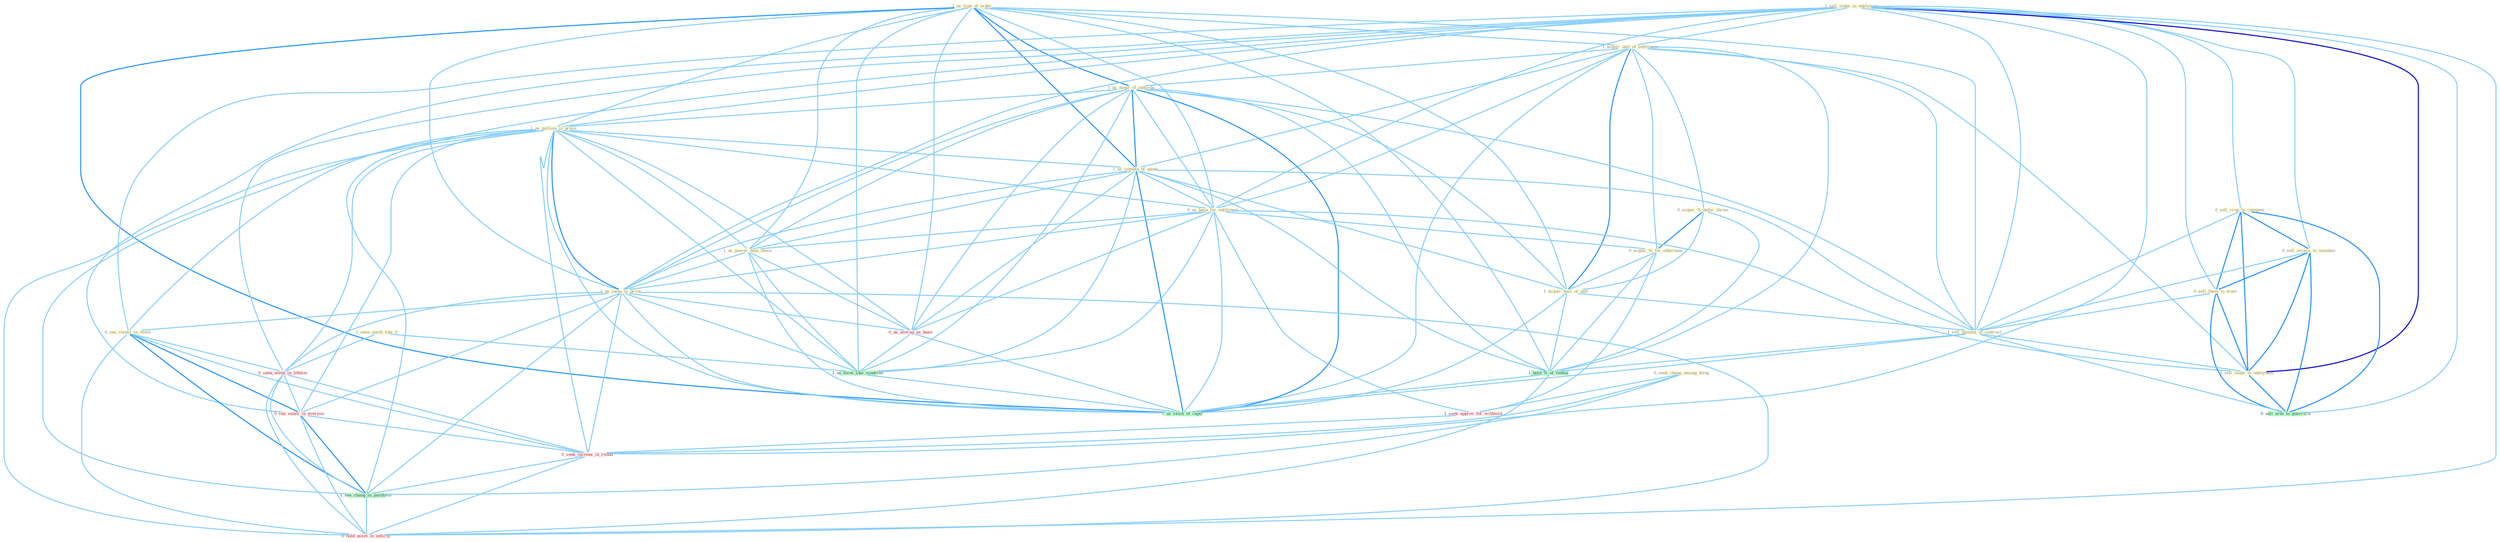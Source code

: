 Graph G{ 
    node
    [shape=polygon,style=filled,width=.5,height=.06,color="#BDFCC9",fixedsize=true,fontsize=4,
    fontcolor="#2f4f4f"];
    {node
    [color="#ffffe0", fontcolor="#8b7d6b"] "1_us_type_of_order " "1_sell_stake_in_entitynam " "1_acquir_unit_of_entitynam " "0_seek_chang_among_thing " "1_us_name_of_individu " "1_us_million_in_proce " "0_sell_crop_to_compani " "0_acquir_%_befor_throw " "0_sell_access_to_member " "1_us_combin_of_quota " "0_us_base_for_entitynam " "1_us_power_than_those " "0_sell_them_to_trust " "0_acquir_%_for_othernum " "1_seen_anyth_like_it " "1_us_jump_in_price " "1_acquir_busi_of_unit " "0_see_volatil_in_stock " "1_sell_amount_of_contract " "0_sell_stake_to_entitynam "}
{node [color="#fff0f5", fontcolor="#b22222"] "0_seen_event_in_lifetim " "0_us_averag_as_base " "1_seek_approv_for_withhold " "0_see_vaniti_in_everyon " "0_seek_increas_in_round " "0_hold_asset_in_anticip "}
edge [color="#B0E2FF"];

	"1_us_type_of_order " -- "1_acquir_unit_of_entitynam " [w="1", color="#87cefa" ];
	"1_us_type_of_order " -- "1_us_name_of_individu " [w="2", color="#1e90ff" , len=0.8];
	"1_us_type_of_order " -- "1_us_million_in_proce " [w="1", color="#87cefa" ];
	"1_us_type_of_order " -- "1_us_combin_of_quota " [w="2", color="#1e90ff" , len=0.8];
	"1_us_type_of_order " -- "0_us_base_for_entitynam " [w="1", color="#87cefa" ];
	"1_us_type_of_order " -- "1_us_power_than_those " [w="1", color="#87cefa" ];
	"1_us_type_of_order " -- "1_us_jump_in_price " [w="1", color="#87cefa" ];
	"1_us_type_of_order " -- "1_acquir_busi_of_unit " [w="1", color="#87cefa" ];
	"1_us_type_of_order " -- "1_sell_amount_of_contract " [w="1", color="#87cefa" ];
	"1_us_type_of_order " -- "0_us_averag_as_base " [w="1", color="#87cefa" ];
	"1_us_type_of_order " -- "1_us_term_like_syndrom " [w="1", color="#87cefa" ];
	"1_us_type_of_order " -- "1_hold_%_of_ventur " [w="1", color="#87cefa" ];
	"1_us_type_of_order " -- "1_us_stock_of_capit " [w="2", color="#1e90ff" , len=0.8];
	"1_sell_stake_in_entitynam " -- "1_acquir_unit_of_entitynam " [w="1", color="#87cefa" ];
	"1_sell_stake_in_entitynam " -- "1_us_million_in_proce " [w="1", color="#87cefa" ];
	"1_sell_stake_in_entitynam " -- "0_sell_crop_to_compani " [w="1", color="#87cefa" ];
	"1_sell_stake_in_entitynam " -- "0_sell_access_to_member " [w="1", color="#87cefa" ];
	"1_sell_stake_in_entitynam " -- "0_us_base_for_entitynam " [w="1", color="#87cefa" ];
	"1_sell_stake_in_entitynam " -- "0_sell_them_to_trust " [w="1", color="#87cefa" ];
	"1_sell_stake_in_entitynam " -- "1_us_jump_in_price " [w="1", color="#87cefa" ];
	"1_sell_stake_in_entitynam " -- "0_see_volatil_in_stock " [w="1", color="#87cefa" ];
	"1_sell_stake_in_entitynam " -- "1_sell_amount_of_contract " [w="1", color="#87cefa" ];
	"1_sell_stake_in_entitynam " -- "0_sell_stake_to_entitynam " [w="3", color="#0000cd" , len=0.6];
	"1_sell_stake_in_entitynam " -- "0_seen_event_in_lifetim " [w="1", color="#87cefa" ];
	"1_sell_stake_in_entitynam " -- "0_see_vaniti_in_everyon " [w="1", color="#87cefa" ];
	"1_sell_stake_in_entitynam " -- "0_sell_arm_to_guerrilla " [w="1", color="#87cefa" ];
	"1_sell_stake_in_entitynam " -- "0_seek_increas_in_round " [w="1", color="#87cefa" ];
	"1_sell_stake_in_entitynam " -- "1_see_chang_in_portfolio " [w="1", color="#87cefa" ];
	"1_sell_stake_in_entitynam " -- "0_hold_asset_in_anticip " [w="1", color="#87cefa" ];
	"1_acquir_unit_of_entitynam " -- "1_us_name_of_individu " [w="1", color="#87cefa" ];
	"1_acquir_unit_of_entitynam " -- "0_acquir_%_befor_throw " [w="1", color="#87cefa" ];
	"1_acquir_unit_of_entitynam " -- "1_us_combin_of_quota " [w="1", color="#87cefa" ];
	"1_acquir_unit_of_entitynam " -- "0_us_base_for_entitynam " [w="1", color="#87cefa" ];
	"1_acquir_unit_of_entitynam " -- "0_acquir_%_for_othernum " [w="1", color="#87cefa" ];
	"1_acquir_unit_of_entitynam " -- "1_acquir_busi_of_unit " [w="2", color="#1e90ff" , len=0.8];
	"1_acquir_unit_of_entitynam " -- "1_sell_amount_of_contract " [w="1", color="#87cefa" ];
	"1_acquir_unit_of_entitynam " -- "0_sell_stake_to_entitynam " [w="1", color="#87cefa" ];
	"1_acquir_unit_of_entitynam " -- "1_hold_%_of_ventur " [w="1", color="#87cefa" ];
	"1_acquir_unit_of_entitynam " -- "1_us_stock_of_capit " [w="1", color="#87cefa" ];
	"0_seek_chang_among_thing " -- "1_seek_approv_for_withhold " [w="1", color="#87cefa" ];
	"0_seek_chang_among_thing " -- "0_seek_increas_in_round " [w="1", color="#87cefa" ];
	"0_seek_chang_among_thing " -- "1_see_chang_in_portfolio " [w="1", color="#87cefa" ];
	"1_us_name_of_individu " -- "1_us_million_in_proce " [w="1", color="#87cefa" ];
	"1_us_name_of_individu " -- "1_us_combin_of_quota " [w="2", color="#1e90ff" , len=0.8];
	"1_us_name_of_individu " -- "0_us_base_for_entitynam " [w="1", color="#87cefa" ];
	"1_us_name_of_individu " -- "1_us_power_than_those " [w="1", color="#87cefa" ];
	"1_us_name_of_individu " -- "1_us_jump_in_price " [w="1", color="#87cefa" ];
	"1_us_name_of_individu " -- "1_acquir_busi_of_unit " [w="1", color="#87cefa" ];
	"1_us_name_of_individu " -- "1_sell_amount_of_contract " [w="1", color="#87cefa" ];
	"1_us_name_of_individu " -- "0_us_averag_as_base " [w="1", color="#87cefa" ];
	"1_us_name_of_individu " -- "1_us_term_like_syndrom " [w="1", color="#87cefa" ];
	"1_us_name_of_individu " -- "1_hold_%_of_ventur " [w="1", color="#87cefa" ];
	"1_us_name_of_individu " -- "1_us_stock_of_capit " [w="2", color="#1e90ff" , len=0.8];
	"1_us_million_in_proce " -- "1_us_combin_of_quota " [w="1", color="#87cefa" ];
	"1_us_million_in_proce " -- "0_us_base_for_entitynam " [w="1", color="#87cefa" ];
	"1_us_million_in_proce " -- "1_us_power_than_those " [w="1", color="#87cefa" ];
	"1_us_million_in_proce " -- "1_us_jump_in_price " [w="2", color="#1e90ff" , len=0.8];
	"1_us_million_in_proce " -- "0_see_volatil_in_stock " [w="1", color="#87cefa" ];
	"1_us_million_in_proce " -- "0_seen_event_in_lifetim " [w="1", color="#87cefa" ];
	"1_us_million_in_proce " -- "0_us_averag_as_base " [w="1", color="#87cefa" ];
	"1_us_million_in_proce " -- "1_us_term_like_syndrom " [w="1", color="#87cefa" ];
	"1_us_million_in_proce " -- "0_see_vaniti_in_everyon " [w="1", color="#87cefa" ];
	"1_us_million_in_proce " -- "0_seek_increas_in_round " [w="1", color="#87cefa" ];
	"1_us_million_in_proce " -- "1_us_stock_of_capit " [w="1", color="#87cefa" ];
	"1_us_million_in_proce " -- "1_see_chang_in_portfolio " [w="1", color="#87cefa" ];
	"1_us_million_in_proce " -- "0_hold_asset_in_anticip " [w="1", color="#87cefa" ];
	"0_sell_crop_to_compani " -- "0_sell_access_to_member " [w="2", color="#1e90ff" , len=0.8];
	"0_sell_crop_to_compani " -- "0_sell_them_to_trust " [w="2", color="#1e90ff" , len=0.8];
	"0_sell_crop_to_compani " -- "1_sell_amount_of_contract " [w="1", color="#87cefa" ];
	"0_sell_crop_to_compani " -- "0_sell_stake_to_entitynam " [w="2", color="#1e90ff" , len=0.8];
	"0_sell_crop_to_compani " -- "0_sell_arm_to_guerrilla " [w="2", color="#1e90ff" , len=0.8];
	"0_acquir_%_befor_throw " -- "0_acquir_%_for_othernum " [w="2", color="#1e90ff" , len=0.8];
	"0_acquir_%_befor_throw " -- "1_acquir_busi_of_unit " [w="1", color="#87cefa" ];
	"0_acquir_%_befor_throw " -- "1_hold_%_of_ventur " [w="1", color="#87cefa" ];
	"0_sell_access_to_member " -- "0_sell_them_to_trust " [w="2", color="#1e90ff" , len=0.8];
	"0_sell_access_to_member " -- "1_sell_amount_of_contract " [w="1", color="#87cefa" ];
	"0_sell_access_to_member " -- "0_sell_stake_to_entitynam " [w="2", color="#1e90ff" , len=0.8];
	"0_sell_access_to_member " -- "0_sell_arm_to_guerrilla " [w="2", color="#1e90ff" , len=0.8];
	"1_us_combin_of_quota " -- "0_us_base_for_entitynam " [w="1", color="#87cefa" ];
	"1_us_combin_of_quota " -- "1_us_power_than_those " [w="1", color="#87cefa" ];
	"1_us_combin_of_quota " -- "1_us_jump_in_price " [w="1", color="#87cefa" ];
	"1_us_combin_of_quota " -- "1_acquir_busi_of_unit " [w="1", color="#87cefa" ];
	"1_us_combin_of_quota " -- "1_sell_amount_of_contract " [w="1", color="#87cefa" ];
	"1_us_combin_of_quota " -- "0_us_averag_as_base " [w="1", color="#87cefa" ];
	"1_us_combin_of_quota " -- "1_us_term_like_syndrom " [w="1", color="#87cefa" ];
	"1_us_combin_of_quota " -- "1_hold_%_of_ventur " [w="1", color="#87cefa" ];
	"1_us_combin_of_quota " -- "1_us_stock_of_capit " [w="2", color="#1e90ff" , len=0.8];
	"0_us_base_for_entitynam " -- "1_us_power_than_those " [w="1", color="#87cefa" ];
	"0_us_base_for_entitynam " -- "0_acquir_%_for_othernum " [w="1", color="#87cefa" ];
	"0_us_base_for_entitynam " -- "1_us_jump_in_price " [w="1", color="#87cefa" ];
	"0_us_base_for_entitynam " -- "0_sell_stake_to_entitynam " [w="1", color="#87cefa" ];
	"0_us_base_for_entitynam " -- "0_us_averag_as_base " [w="1", color="#87cefa" ];
	"0_us_base_for_entitynam " -- "1_us_term_like_syndrom " [w="1", color="#87cefa" ];
	"0_us_base_for_entitynam " -- "1_seek_approv_for_withhold " [w="1", color="#87cefa" ];
	"0_us_base_for_entitynam " -- "1_us_stock_of_capit " [w="1", color="#87cefa" ];
	"1_us_power_than_those " -- "1_us_jump_in_price " [w="1", color="#87cefa" ];
	"1_us_power_than_those " -- "0_us_averag_as_base " [w="1", color="#87cefa" ];
	"1_us_power_than_those " -- "1_us_term_like_syndrom " [w="1", color="#87cefa" ];
	"1_us_power_than_those " -- "1_us_stock_of_capit " [w="1", color="#87cefa" ];
	"0_sell_them_to_trust " -- "1_sell_amount_of_contract " [w="1", color="#87cefa" ];
	"0_sell_them_to_trust " -- "0_sell_stake_to_entitynam " [w="2", color="#1e90ff" , len=0.8];
	"0_sell_them_to_trust " -- "0_sell_arm_to_guerrilla " [w="2", color="#1e90ff" , len=0.8];
	"0_acquir_%_for_othernum " -- "1_acquir_busi_of_unit " [w="1", color="#87cefa" ];
	"0_acquir_%_for_othernum " -- "1_seek_approv_for_withhold " [w="1", color="#87cefa" ];
	"0_acquir_%_for_othernum " -- "1_hold_%_of_ventur " [w="1", color="#87cefa" ];
	"1_seen_anyth_like_it " -- "0_seen_event_in_lifetim " [w="1", color="#87cefa" ];
	"1_seen_anyth_like_it " -- "1_us_term_like_syndrom " [w="1", color="#87cefa" ];
	"1_us_jump_in_price " -- "0_see_volatil_in_stock " [w="1", color="#87cefa" ];
	"1_us_jump_in_price " -- "0_seen_event_in_lifetim " [w="1", color="#87cefa" ];
	"1_us_jump_in_price " -- "0_us_averag_as_base " [w="1", color="#87cefa" ];
	"1_us_jump_in_price " -- "1_us_term_like_syndrom " [w="1", color="#87cefa" ];
	"1_us_jump_in_price " -- "0_see_vaniti_in_everyon " [w="1", color="#87cefa" ];
	"1_us_jump_in_price " -- "0_seek_increas_in_round " [w="1", color="#87cefa" ];
	"1_us_jump_in_price " -- "1_us_stock_of_capit " [w="1", color="#87cefa" ];
	"1_us_jump_in_price " -- "1_see_chang_in_portfolio " [w="1", color="#87cefa" ];
	"1_us_jump_in_price " -- "0_hold_asset_in_anticip " [w="1", color="#87cefa" ];
	"1_acquir_busi_of_unit " -- "1_sell_amount_of_contract " [w="1", color="#87cefa" ];
	"1_acquir_busi_of_unit " -- "1_hold_%_of_ventur " [w="1", color="#87cefa" ];
	"1_acquir_busi_of_unit " -- "1_us_stock_of_capit " [w="1", color="#87cefa" ];
	"0_see_volatil_in_stock " -- "0_seen_event_in_lifetim " [w="1", color="#87cefa" ];
	"0_see_volatil_in_stock " -- "0_see_vaniti_in_everyon " [w="2", color="#1e90ff" , len=0.8];
	"0_see_volatil_in_stock " -- "0_seek_increas_in_round " [w="1", color="#87cefa" ];
	"0_see_volatil_in_stock " -- "1_see_chang_in_portfolio " [w="2", color="#1e90ff" , len=0.8];
	"0_see_volatil_in_stock " -- "0_hold_asset_in_anticip " [w="1", color="#87cefa" ];
	"1_sell_amount_of_contract " -- "0_sell_stake_to_entitynam " [w="1", color="#87cefa" ];
	"1_sell_amount_of_contract " -- "1_hold_%_of_ventur " [w="1", color="#87cefa" ];
	"1_sell_amount_of_contract " -- "0_sell_arm_to_guerrilla " [w="1", color="#87cefa" ];
	"1_sell_amount_of_contract " -- "1_us_stock_of_capit " [w="1", color="#87cefa" ];
	"0_sell_stake_to_entitynam " -- "0_sell_arm_to_guerrilla " [w="2", color="#1e90ff" , len=0.8];
	"0_seen_event_in_lifetim " -- "0_see_vaniti_in_everyon " [w="1", color="#87cefa" ];
	"0_seen_event_in_lifetim " -- "0_seek_increas_in_round " [w="1", color="#87cefa" ];
	"0_seen_event_in_lifetim " -- "1_see_chang_in_portfolio " [w="1", color="#87cefa" ];
	"0_seen_event_in_lifetim " -- "0_hold_asset_in_anticip " [w="1", color="#87cefa" ];
	"0_us_averag_as_base " -- "1_us_term_like_syndrom " [w="1", color="#87cefa" ];
	"0_us_averag_as_base " -- "1_us_stock_of_capit " [w="1", color="#87cefa" ];
	"1_us_term_like_syndrom " -- "1_us_stock_of_capit " [w="1", color="#87cefa" ];
	"1_seek_approv_for_withhold " -- "0_seek_increas_in_round " [w="1", color="#87cefa" ];
	"1_hold_%_of_ventur " -- "1_us_stock_of_capit " [w="1", color="#87cefa" ];
	"1_hold_%_of_ventur " -- "0_hold_asset_in_anticip " [w="1", color="#87cefa" ];
	"0_see_vaniti_in_everyon " -- "0_seek_increas_in_round " [w="1", color="#87cefa" ];
	"0_see_vaniti_in_everyon " -- "1_see_chang_in_portfolio " [w="2", color="#1e90ff" , len=0.8];
	"0_see_vaniti_in_everyon " -- "0_hold_asset_in_anticip " [w="1", color="#87cefa" ];
	"0_seek_increas_in_round " -- "1_see_chang_in_portfolio " [w="1", color="#87cefa" ];
	"0_seek_increas_in_round " -- "0_hold_asset_in_anticip " [w="1", color="#87cefa" ];
	"1_see_chang_in_portfolio " -- "0_hold_asset_in_anticip " [w="1", color="#87cefa" ];
}